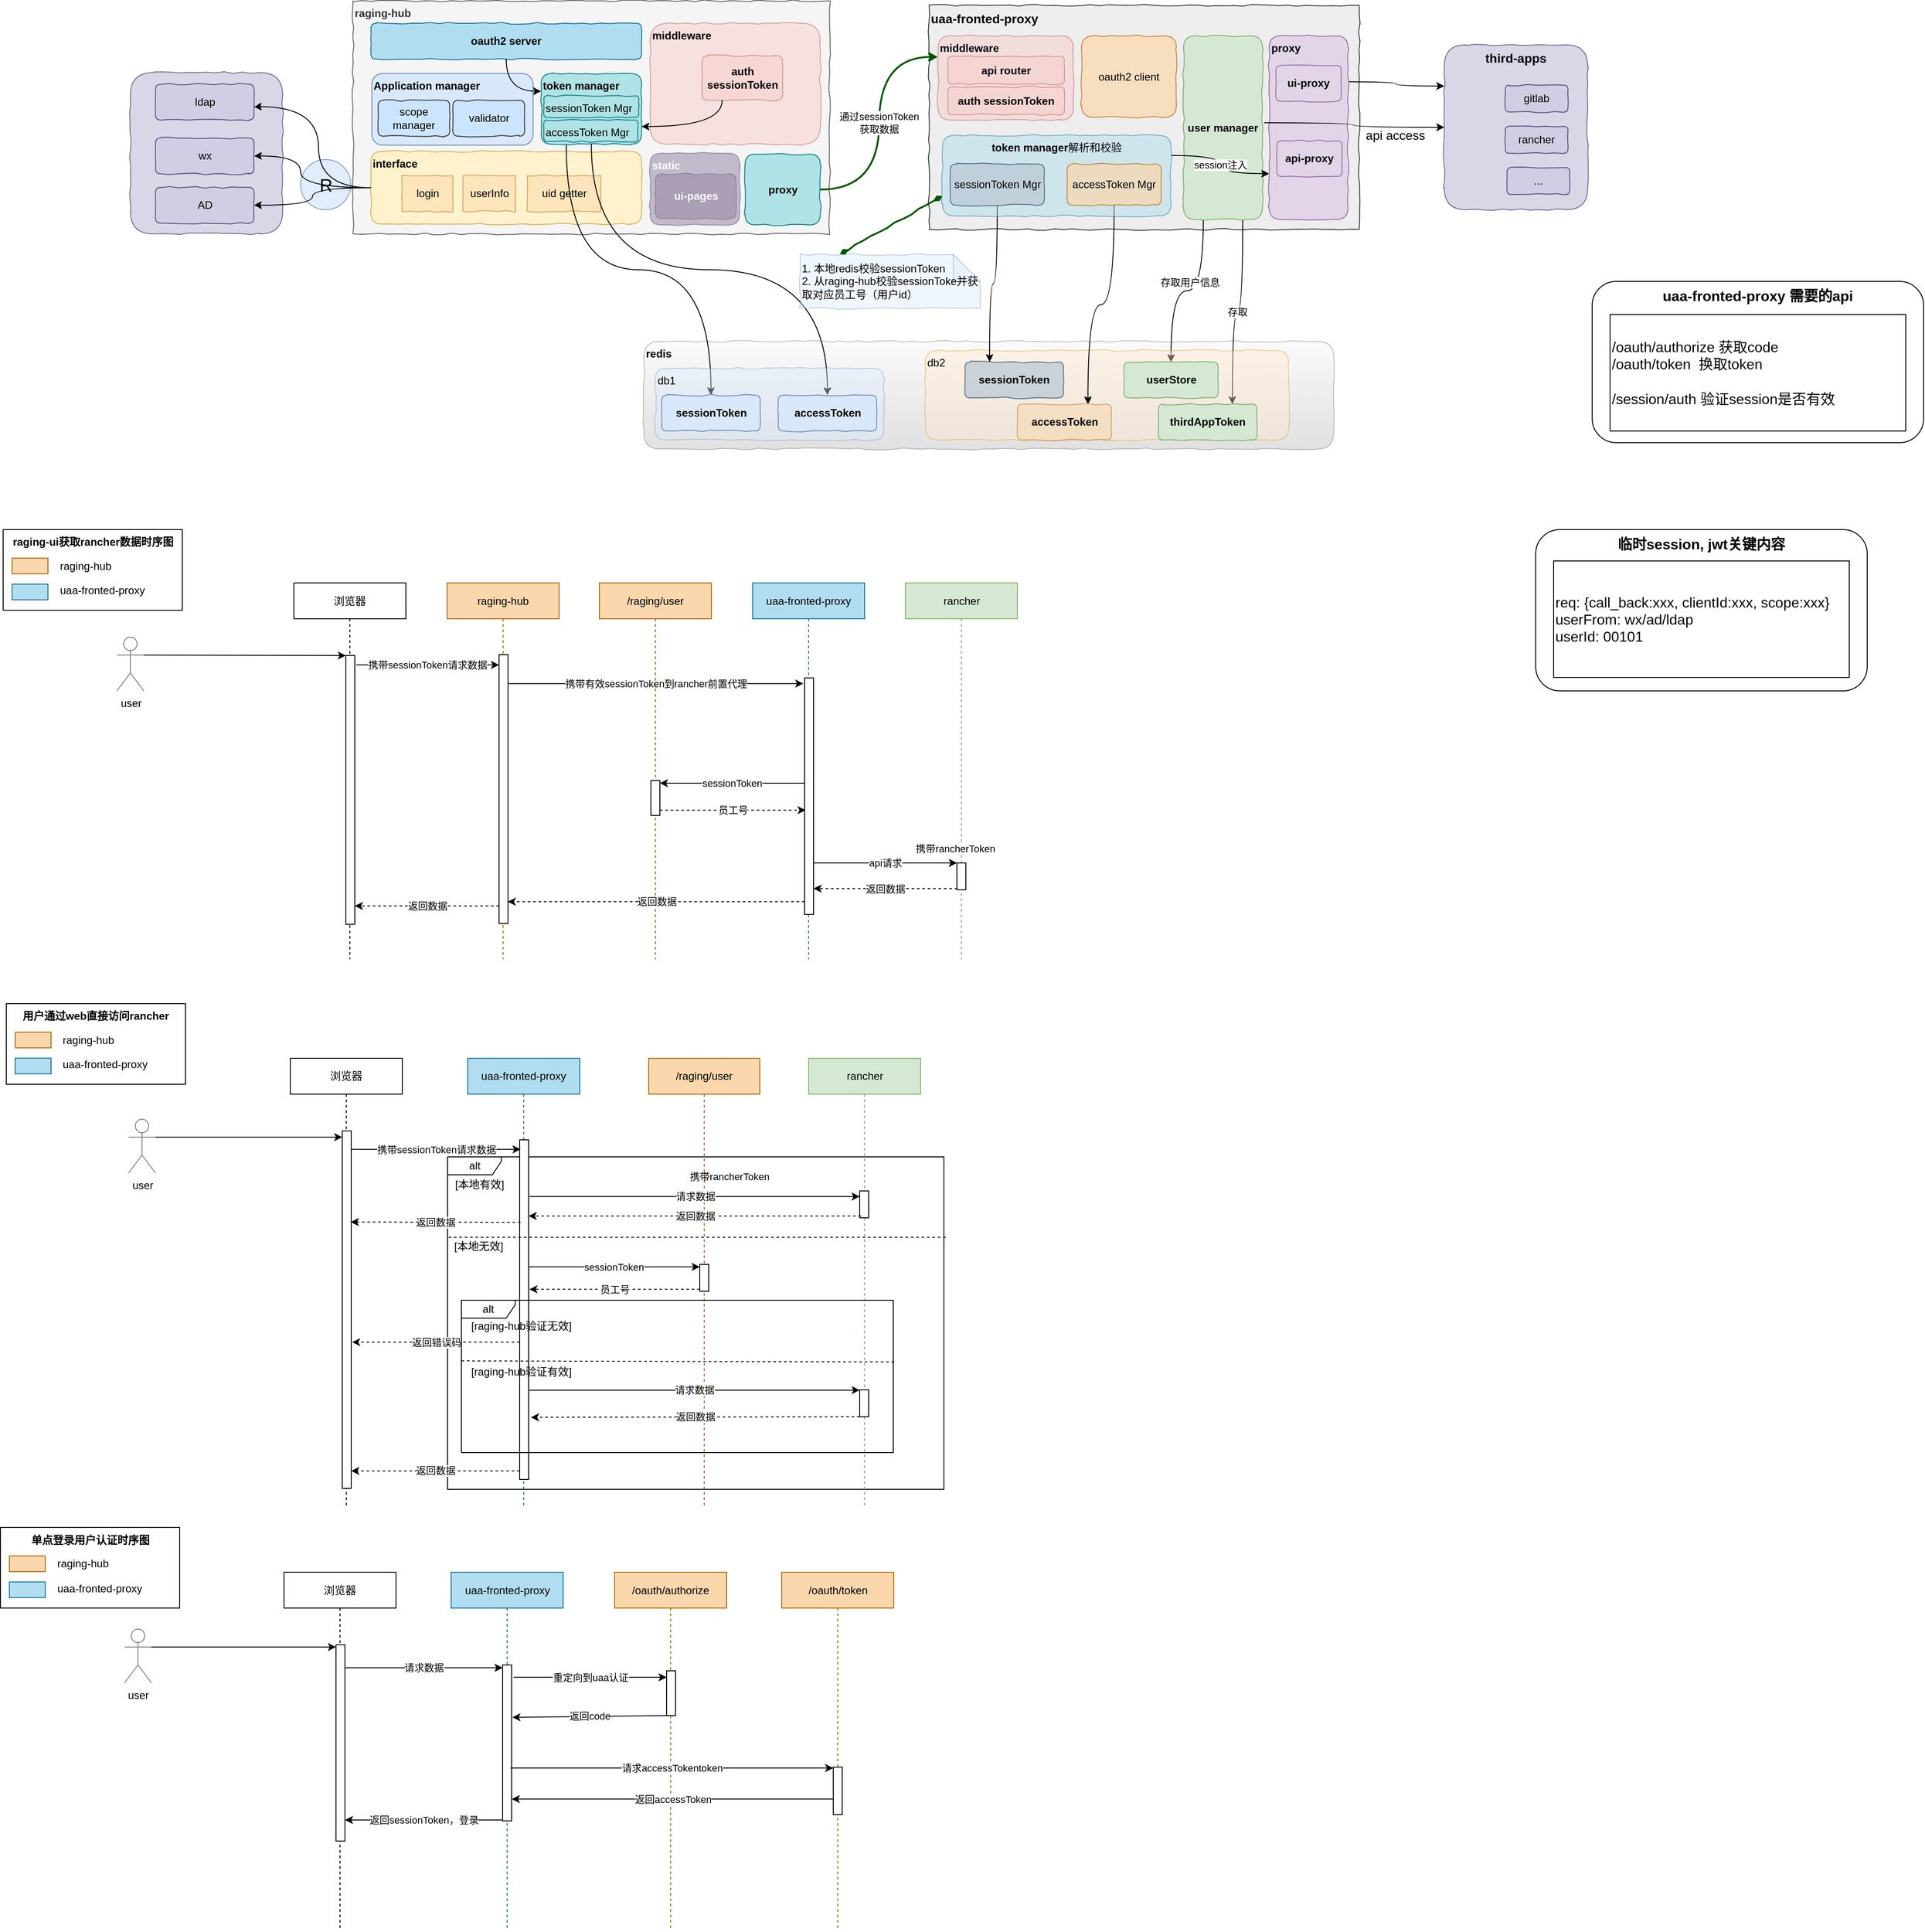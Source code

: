 <mxfile version="12.1.7" type="github" pages="1">
  <diagram id="JcPJvcP8vzCySAAviPYO" name="Page-1">
    <mxGraphModel dx="1408" dy="787" grid="1" gridSize="10" guides="1" tooltips="1" connect="1" arrows="1" fold="1" page="1" pageScale="1" pageWidth="827" pageHeight="1169" math="0" shadow="0">
      <root>
        <mxCell id="0"/>
        <mxCell id="1" parent="0"/>
        <mxCell id="JFqLKUiRbN9B1VJbT1PJ-12" value="alt" style="shape=umlFrame;whiteSpace=wrap;html=1;width=60;height=20;" vertex="1" parent="1">
          <mxGeometry x="522.5" y="1340" width="554" height="371" as="geometry"/>
        </mxCell>
        <mxCell id="76PlY3qgO6dOQQKfIqFN-36" value="" style="rounded=1;whiteSpace=wrap;html=1;opacity=80;align=left;fillColor=#d0cee2;strokeColor=#56517e;shadow=0;comic=1;" parent="1" vertex="1">
          <mxGeometry x="168.5" y="130" width="170" height="180" as="geometry"/>
        </mxCell>
        <mxCell id="76PlY3qgO6dOQQKfIqFN-37" value="ldap" style="rounded=1;whiteSpace=wrap;html=1;fillColor=#d0cee2;strokeColor=#56517e;shadow=0;comic=1;" parent="1" vertex="1">
          <mxGeometry x="196.5" y="143" width="110" height="40" as="geometry"/>
        </mxCell>
        <mxCell id="76PlY3qgO6dOQQKfIqFN-38" value="wx" style="rounded=1;whiteSpace=wrap;html=1;fillColor=#d0cee2;strokeColor=#56517e;shadow=0;comic=1;" parent="1" vertex="1">
          <mxGeometry x="196.5" y="203" width="110" height="40" as="geometry"/>
        </mxCell>
        <mxCell id="76PlY3qgO6dOQQKfIqFN-39" value="AD" style="rounded=1;whiteSpace=wrap;html=1;fillColor=#d0cee2;strokeColor=#56517e;shadow=0;comic=1;" parent="1" vertex="1">
          <mxGeometry x="196.5" y="258" width="110" height="40" as="geometry"/>
        </mxCell>
        <mxCell id="76PlY3qgO6dOQQKfIqFN-4" value="&lt;b&gt;raging-hub&lt;br&gt;&lt;/b&gt;" style="rounded=0;whiteSpace=wrap;html=1;comic=1;verticalAlign=top;align=left;fillColor=#f5f5f5;strokeColor=#666666;fontColor=#333333;" parent="1" vertex="1">
          <mxGeometry x="417" y="50" width="532" height="260" as="geometry"/>
        </mxCell>
        <mxCell id="76PlY3qgO6dOQQKfIqFN-3" value="&lt;b&gt;redis&lt;/b&gt;" style="rounded=1;whiteSpace=wrap;html=1;comic=1;verticalAlign=top;align=left;fillColor=#f5f5f5;strokeColor=#666666;gradientColor=#b3b3b3;opacity=40;" parent="1" vertex="1">
          <mxGeometry x="741.5" y="430" width="770" height="120" as="geometry"/>
        </mxCell>
        <mxCell id="76PlY3qgO6dOQQKfIqFN-5" value="&lt;b&gt;middleware&lt;/b&gt;" style="rounded=1;whiteSpace=wrap;html=1;comic=1;verticalAlign=top;align=left;fillColor=#f8cecc;strokeColor=#b85450;opacity=50;" parent="1" vertex="1">
          <mxGeometry x="748.5" y="75" width="190" height="135" as="geometry"/>
        </mxCell>
        <mxCell id="76PlY3qgO6dOQQKfIqFN-29" value="oauth2 server" style="rounded=1;whiteSpace=wrap;html=1;fillColor=#b1ddf0;strokeColor=#10739e;shadow=0;comic=1;fontStyle=1" parent="1" vertex="1">
          <mxGeometry x="437" y="75" width="302" height="40" as="geometry"/>
        </mxCell>
        <mxCell id="76PlY3qgO6dOQQKfIqFN-9" value="&lt;b&gt;auth&lt;br&gt;sessionToken&lt;/b&gt;" style="rounded=1;whiteSpace=wrap;html=1;comic=1;verticalAlign=middle;align=center;fillColor=#f8cecc;strokeColor=#b85450;opacity=50;" parent="1" vertex="1">
          <mxGeometry x="806.5" y="111" width="90" height="50" as="geometry"/>
        </mxCell>
        <mxCell id="76PlY3qgO6dOQQKfIqFN-32" value="interface" style="rounded=1;whiteSpace=wrap;html=1;verticalAlign=top;align=left;fillColor=#fff2cc;strokeColor=#d6b656;shadow=0;comic=1;fontStyle=1" parent="1" vertex="1">
          <mxGeometry x="437" y="218" width="302" height="81" as="geometry"/>
        </mxCell>
        <mxCell id="76PlY3qgO6dOQQKfIqFN-33" value="userInfo" style="rounded=0;whiteSpace=wrap;html=1;fillColor=#fad7ac;strokeColor=#b46504;shadow=0;comic=1;opacity=50;" parent="1" vertex="1">
          <mxGeometry x="539.5" y="245" width="59" height="40" as="geometry"/>
        </mxCell>
        <mxCell id="76PlY3qgO6dOQQKfIqFN-34" value="uid getter" style="rounded=0;whiteSpace=wrap;html=1;fillColor=#fad7ac;strokeColor=#b46504;shadow=0;comic=1;opacity=50;" parent="1" vertex="1">
          <mxGeometry x="611.5" y="245" width="82" height="40" as="geometry"/>
        </mxCell>
        <mxCell id="76PlY3qgO6dOQQKfIqFN-35" value="login" style="rounded=0;whiteSpace=wrap;html=1;fillColor=#fad7ac;strokeColor=#b46504;shadow=0;comic=1;opacity=50;" parent="1" vertex="1">
          <mxGeometry x="471.5" y="245" width="57" height="40" as="geometry"/>
        </mxCell>
        <mxCell id="76PlY3qgO6dOQQKfIqFN-40" value="&lt;span style=&quot;font-size: 20px&quot;&gt;R&lt;/span&gt;" style="ellipse;html=1;aspect=fixed;fillColor=#dae8fc;strokeColor=#6c8ebf;opacity=80;shadow=0;labelBorderColor=none;labelBackgroundColor=none;whiteSpace=wrap;" parent="1" vertex="1">
          <mxGeometry x="358.5" y="227" width="56" height="56" as="geometry"/>
        </mxCell>
        <mxCell id="76PlY3qgO6dOQQKfIqFN-41" style="edgeStyle=orthogonalEdgeStyle;curved=1;rounded=0;comic=1;orthogonalLoop=1;jettySize=auto;html=1;" parent="1" source="76PlY3qgO6dOQQKfIqFN-32" target="76PlY3qgO6dOQQKfIqFN-37" edge="1">
          <mxGeometry relative="1" as="geometry">
            <Array as="points">
              <mxPoint x="378.5" y="258"/>
              <mxPoint x="378.5" y="168"/>
            </Array>
          </mxGeometry>
        </mxCell>
        <mxCell id="76PlY3qgO6dOQQKfIqFN-42" style="edgeStyle=orthogonalEdgeStyle;curved=1;rounded=0;comic=1;orthogonalLoop=1;jettySize=auto;html=1;" parent="1" source="76PlY3qgO6dOQQKfIqFN-32" target="76PlY3qgO6dOQQKfIqFN-38" edge="1">
          <mxGeometry relative="1" as="geometry">
            <Array as="points">
              <mxPoint x="358.5" y="258"/>
              <mxPoint x="358.5" y="223"/>
            </Array>
          </mxGeometry>
        </mxCell>
        <mxCell id="76PlY3qgO6dOQQKfIqFN-43" style="edgeStyle=orthogonalEdgeStyle;curved=1;rounded=0;comic=1;orthogonalLoop=1;jettySize=auto;html=1;" parent="1" source="76PlY3qgO6dOQQKfIqFN-32" target="76PlY3qgO6dOQQKfIqFN-39" edge="1">
          <mxGeometry relative="1" as="geometry"/>
        </mxCell>
        <mxCell id="76PlY3qgO6dOQQKfIqFN-44" value="Application manager" style="rounded=1;whiteSpace=wrap;html=1;verticalAlign=top;align=left;fillColor=#dae8fc;strokeColor=#6c8ebf;shadow=0;fontStyle=1" parent="1" vertex="1">
          <mxGeometry x="438" y="131" width="180" height="80" as="geometry"/>
        </mxCell>
        <mxCell id="76PlY3qgO6dOQQKfIqFN-45" value="scope manager" style="rounded=1;whiteSpace=wrap;html=1;fillColor=#cce5ff;strokeColor=#36393d;shadow=0;comic=1;" parent="1" vertex="1">
          <mxGeometry x="445" y="161" width="80" height="40" as="geometry"/>
        </mxCell>
        <mxCell id="76PlY3qgO6dOQQKfIqFN-72" style="edgeStyle=orthogonalEdgeStyle;curved=1;rounded=0;comic=1;orthogonalLoop=1;jettySize=auto;html=1;exitX=1;exitY=0.75;exitDx=0;exitDy=0;entryX=0.25;entryY=1;entryDx=0;entryDy=0;startArrow=classic;startFill=1;endArrow=none;endFill=0;" parent="1" source="76PlY3qgO6dOQQKfIqFN-47" target="76PlY3qgO6dOQQKfIqFN-9" edge="1">
          <mxGeometry relative="1" as="geometry"/>
        </mxCell>
        <mxCell id="76PlY3qgO6dOQQKfIqFN-73" style="edgeStyle=orthogonalEdgeStyle;curved=1;rounded=0;comic=1;orthogonalLoop=1;jettySize=auto;html=1;exitX=0;exitY=0.25;exitDx=0;exitDy=0;entryX=0.5;entryY=1;entryDx=0;entryDy=0;startArrow=classic;startFill=1;endArrow=none;endFill=0;" parent="1" source="76PlY3qgO6dOQQKfIqFN-47" target="76PlY3qgO6dOQQKfIqFN-29" edge="1">
          <mxGeometry relative="1" as="geometry"/>
        </mxCell>
        <mxCell id="76PlY3qgO6dOQQKfIqFN-74" style="edgeStyle=orthogonalEdgeStyle;curved=1;rounded=0;comic=1;orthogonalLoop=1;jettySize=auto;html=1;exitX=0.25;exitY=1;exitDx=0;exitDy=0;entryX=0.5;entryY=0;entryDx=0;entryDy=0;startArrow=none;startFill=0;endArrow=classic;endFill=1;" parent="1" source="76PlY3qgO6dOQQKfIqFN-47" target="76PlY3qgO6dOQQKfIqFN-6" edge="1">
          <mxGeometry relative="1" as="geometry"/>
        </mxCell>
        <mxCell id="76PlY3qgO6dOQQKfIqFN-75" style="edgeStyle=orthogonalEdgeStyle;curved=1;rounded=0;comic=1;orthogonalLoop=1;jettySize=auto;html=1;exitX=0.5;exitY=1;exitDx=0;exitDy=0;startArrow=none;startFill=0;endArrow=classic;endFill=1;" parent="1" source="76PlY3qgO6dOQQKfIqFN-47" target="76PlY3qgO6dOQQKfIqFN-7" edge="1">
          <mxGeometry relative="1" as="geometry"/>
        </mxCell>
        <mxCell id="76PlY3qgO6dOQQKfIqFN-47" value="token manager" style="rounded=1;whiteSpace=wrap;html=1;fillColor=#b0e3e6;strokeColor=#0e8088;shadow=0;comic=1;align=left;verticalAlign=top;fontStyle=1" parent="1" vertex="1">
          <mxGeometry x="627" y="131" width="112" height="79" as="geometry"/>
        </mxCell>
        <mxCell id="76PlY3qgO6dOQQKfIqFN-49" value="&lt;b&gt;static&lt;/b&gt;" style="rounded=1;whiteSpace=wrap;html=1;comic=1;verticalAlign=top;align=left;fillColor=#76608a;strokeColor=#432D57;fontColor=#ffffff;opacity=40;" parent="1" vertex="1">
          <mxGeometry x="748.5" y="220" width="100" height="80" as="geometry"/>
        </mxCell>
        <mxCell id="76PlY3qgO6dOQQKfIqFN-54" value="&lt;b&gt;ui-pages&lt;/b&gt;" style="rounded=1;whiteSpace=wrap;html=1;comic=1;verticalAlign=middle;align=center;fillColor=#76608a;strokeColor=#432D57;fontColor=#ffffff;opacity=30;" parent="1" vertex="1">
          <mxGeometry x="754.5" y="243" width="90" height="50" as="geometry"/>
        </mxCell>
        <mxCell id="76PlY3qgO6dOQQKfIqFN-55" value="uaa-fronted-proxy" style="rounded=0;whiteSpace=wrap;html=1;verticalAlign=top;comic=1;fillColor=#eeeeee;strokeColor=#36393d;align=left;fontSize=14;fontStyle=1" parent="1" vertex="1">
          <mxGeometry x="1060" y="55" width="480" height="250" as="geometry"/>
        </mxCell>
        <mxCell id="76PlY3qgO6dOQQKfIqFN-56" value="oauth2 client" style="rounded=1;whiteSpace=wrap;html=1;comic=1;fillColor=#fad7ac;strokeColor=#b46504;opacity=70;" parent="1" vertex="1">
          <mxGeometry x="1230" y="89" width="106" height="91" as="geometry"/>
        </mxCell>
        <mxCell id="DjlRrPvjS2F6TvQDkWPC-1" style="edgeStyle=orthogonalEdgeStyle;rounded=0;orthogonalLoop=1;jettySize=auto;html=1;exitX=1;exitY=0.25;exitDx=0;exitDy=0;entryX=0;entryY=0.25;entryDx=0;entryDy=0;curved=1;" parent="1" source="76PlY3qgO6dOQQKfIqFN-58" target="76PlY3qgO6dOQQKfIqFN-61" edge="1">
          <mxGeometry relative="1" as="geometry"/>
        </mxCell>
        <mxCell id="76PlY3qgO6dOQQKfIqFN-58" value="proxy" style="rounded=1;whiteSpace=wrap;html=1;comic=1;fillColor=#e1d5e7;strokeColor=#9673a6;align=left;verticalAlign=top;fontStyle=1" parent="1" vertex="1">
          <mxGeometry x="1439.5" y="89" width="88" height="205" as="geometry"/>
        </mxCell>
        <mxCell id="76PlY3qgO6dOQQKfIqFN-102" value="存取用户信息" style="edgeStyle=orthogonalEdgeStyle;curved=1;rounded=0;comic=1;orthogonalLoop=1;jettySize=auto;html=1;exitX=0.25;exitY=1;exitDx=0;exitDy=0;startArrow=none;startFill=0;endArrow=classic;endFill=1;" parent="1" source="76PlY3qgO6dOQQKfIqFN-59" target="76PlY3qgO6dOQQKfIqFN-98" edge="1">
          <mxGeometry x="-0.286" y="-15" relative="1" as="geometry">
            <mxPoint as="offset"/>
          </mxGeometry>
        </mxCell>
        <mxCell id="76PlY3qgO6dOQQKfIqFN-103" value="存取" style="edgeStyle=orthogonalEdgeStyle;curved=1;rounded=0;comic=1;orthogonalLoop=1;jettySize=auto;html=1;exitX=0.75;exitY=1;exitDx=0;exitDy=0;entryX=0.75;entryY=0;entryDx=0;entryDy=0;startArrow=none;startFill=0;endArrow=classic;endFill=1;" parent="1" source="76PlY3qgO6dOQQKfIqFN-59" target="76PlY3qgO6dOQQKfIqFN-97" edge="1">
          <mxGeometry relative="1" as="geometry"/>
        </mxCell>
        <mxCell id="76PlY3qgO6dOQQKfIqFN-59" value="user manager" style="rounded=1;whiteSpace=wrap;html=1;comic=1;fillColor=#d5e8d4;strokeColor=#82b366;align=center;verticalAlign=middle;fontStyle=1" parent="1" vertex="1">
          <mxGeometry x="1344" y="89" width="88" height="205" as="geometry"/>
        </mxCell>
        <mxCell id="76PlY3qgO6dOQQKfIqFN-61" value="third-apps" style="rounded=1;whiteSpace=wrap;html=1;opacity=80;align=center;fillColor=#d0cee2;strokeColor=#56517e;shadow=0;comic=1;fontColor=#000000;verticalAlign=top;fontSize=14;fontStyle=1" parent="1" vertex="1">
          <mxGeometry x="1635" y="99" width="160" height="184" as="geometry"/>
        </mxCell>
        <mxCell id="76PlY3qgO6dOQQKfIqFN-62" value="gitlab" style="rounded=1;whiteSpace=wrap;html=1;fillColor=#d0cee2;strokeColor=#56517e;shadow=0;comic=1;fontStyle=0" parent="1" vertex="1">
          <mxGeometry x="1703" y="144" width="70" height="30" as="geometry"/>
        </mxCell>
        <mxCell id="76PlY3qgO6dOQQKfIqFN-63" value="rancher" style="rounded=1;whiteSpace=wrap;html=1;fillColor=#d0cee2;strokeColor=#56517e;shadow=0;comic=1;fontStyle=0" parent="1" vertex="1">
          <mxGeometry x="1703" y="190" width="70" height="30" as="geometry"/>
        </mxCell>
        <mxCell id="76PlY3qgO6dOQQKfIqFN-64" value="..." style="rounded=1;whiteSpace=wrap;html=1;fillColor=#d0cee2;strokeColor=#56517e;shadow=0;comic=1;fontStyle=0" parent="1" vertex="1">
          <mxGeometry x="1705" y="236" width="70" height="30" as="geometry"/>
        </mxCell>
        <mxCell id="76PlY3qgO6dOQQKfIqFN-78" value="db1" style="rounded=1;whiteSpace=wrap;html=1;comic=1;verticalAlign=top;align=left;fillColor=#dae8fc;strokeColor=#6c8ebf;opacity=40;" parent="1" vertex="1">
          <mxGeometry x="754.5" y="460" width="255" height="80" as="geometry"/>
        </mxCell>
        <mxCell id="76PlY3qgO6dOQQKfIqFN-79" value="db2" style="rounded=1;whiteSpace=wrap;html=1;comic=1;verticalAlign=top;align=left;fillColor=#ffe6cc;strokeColor=#d79b00;opacity=40;" parent="1" vertex="1">
          <mxGeometry x="1055.5" y="440" width="406" height="100" as="geometry"/>
        </mxCell>
        <mxCell id="76PlY3qgO6dOQQKfIqFN-77" value="&lt;b&gt;accessToken&lt;/b&gt;" style="rounded=1;whiteSpace=wrap;html=1;comic=1;verticalAlign=middle;align=center;fillColor=#fad7ac;strokeColor=#b46504;opacity=50;" parent="1" vertex="1">
          <mxGeometry x="1158.5" y="500" width="105" height="40" as="geometry"/>
        </mxCell>
        <mxCell id="76PlY3qgO6dOQQKfIqFN-6" value="&lt;b&gt;sessionToken&lt;/b&gt;" style="rounded=1;whiteSpace=wrap;html=1;comic=1;verticalAlign=middle;align=center;fillColor=#dae8fc;strokeColor=#6c8ebf;" parent="1" vertex="1">
          <mxGeometry x="761.5" y="490" width="110" height="40" as="geometry"/>
        </mxCell>
        <mxCell id="76PlY3qgO6dOQQKfIqFN-7" value="&lt;b&gt;accessToken&lt;/b&gt;" style="rounded=1;whiteSpace=wrap;html=1;comic=1;verticalAlign=middle;align=center;fillColor=#dae8fc;strokeColor=#6c8ebf;" parent="1" vertex="1">
          <mxGeometry x="891.5" y="490" width="110" height="40" as="geometry"/>
        </mxCell>
        <mxCell id="76PlY3qgO6dOQQKfIqFN-80" value="&lt;b&gt;sessionToken&lt;/b&gt;" style="rounded=1;whiteSpace=wrap;html=1;comic=1;verticalAlign=middle;align=center;fillColor=#bac8d3;strokeColor=#23445d;opacity=70;" parent="1" vertex="1">
          <mxGeometry x="1100" y="453" width="110" height="40" as="geometry"/>
        </mxCell>
        <mxCell id="76PlY3qgO6dOQQKfIqFN-84" value="ui-proxy" style="rounded=1;whiteSpace=wrap;html=1;comic=1;fillColor=#e1d5e7;strokeColor=#9673a6;align=center;verticalAlign=middle;fontStyle=1" parent="1" vertex="1">
          <mxGeometry x="1447" y="122" width="73" height="40" as="geometry"/>
        </mxCell>
        <mxCell id="76PlY3qgO6dOQQKfIqFN-85" value="api-proxy" style="rounded=1;whiteSpace=wrap;html=1;comic=1;fillColor=#e1d5e7;strokeColor=#9673a6;align=center;verticalAlign=middle;fontStyle=1" parent="1" vertex="1">
          <mxGeometry x="1448" y="206" width="73" height="40" as="geometry"/>
        </mxCell>
        <mxCell id="76PlY3qgO6dOQQKfIqFN-60" value="api access" style="edgeStyle=orthogonalEdgeStyle;curved=1;rounded=0;orthogonalLoop=1;jettySize=auto;html=1;entryX=1.023;entryY=0.473;entryDx=0;entryDy=0;shadow=0;startArrow=classic;startFill=1;endArrow=none;endFill=0;fontSize=14;fontColor=#000000;entryPerimeter=0;" parent="1" source="76PlY3qgO6dOQQKfIqFN-61" target="76PlY3qgO6dOQQKfIqFN-59" edge="1">
          <mxGeometry x="-0.466" y="9" relative="1" as="geometry">
            <mxPoint as="offset"/>
          </mxGeometry>
        </mxCell>
        <mxCell id="76PlY3qgO6dOQQKfIqFN-91" style="edgeStyle=orthogonalEdgeStyle;curved=1;rounded=0;comic=1;orthogonalLoop=1;jettySize=auto;html=1;startArrow=none;startFill=0;endArrow=classic;endFill=1;entryX=0.75;entryY=0;entryDx=0;entryDy=0;" parent="1" source="3qQfNFwAXlZ41oWte92f-111" target="76PlY3qgO6dOQQKfIqFN-77" edge="1">
          <mxGeometry relative="1" as="geometry"/>
        </mxCell>
        <mxCell id="76PlY3qgO6dOQQKfIqFN-92" style="edgeStyle=orthogonalEdgeStyle;curved=1;rounded=0;comic=1;orthogonalLoop=1;jettySize=auto;html=1;startArrow=none;startFill=0;endArrow=classic;endFill=1;entryX=0.25;entryY=0;entryDx=0;entryDy=0;" parent="1" source="3qQfNFwAXlZ41oWte92f-110" target="76PlY3qgO6dOQQKfIqFN-80" edge="1">
          <mxGeometry relative="1" as="geometry"/>
        </mxCell>
        <mxCell id="76PlY3qgO6dOQQKfIqFN-93" value="session注入" style="edgeStyle=orthogonalEdgeStyle;curved=1;rounded=0;comic=1;orthogonalLoop=1;jettySize=auto;html=1;exitX=1;exitY=0.25;exitDx=0;exitDy=0;entryX=0;entryY=0.75;entryDx=0;entryDy=0;startArrow=none;startFill=0;endArrow=classic;endFill=1;" parent="1" source="76PlY3qgO6dOQQKfIqFN-86" target="76PlY3qgO6dOQQKfIqFN-58" edge="1">
          <mxGeometry relative="1" as="geometry"/>
        </mxCell>
        <mxCell id="76PlY3qgO6dOQQKfIqFN-86" value="token manager&lt;span style=&quot;font-weight: normal&quot;&gt;解析和校验&lt;/span&gt;" style="rounded=1;whiteSpace=wrap;html=1;comic=1;fillColor=#b1ddf0;align=center;verticalAlign=top;fontStyle=1;strokeColor=#10739e;opacity=50;" parent="1" vertex="1">
          <mxGeometry x="1075" y="200" width="255" height="90" as="geometry"/>
        </mxCell>
        <mxCell id="76PlY3qgO6dOQQKfIqFN-89" value="&lt;b&gt;middleware&lt;/b&gt;" style="rounded=1;whiteSpace=wrap;html=1;comic=1;verticalAlign=top;align=left;fillColor=#f8cecc;strokeColor=#b85450;opacity=50;" parent="1" vertex="1">
          <mxGeometry x="1070" y="89" width="151" height="94" as="geometry"/>
        </mxCell>
        <mxCell id="76PlY3qgO6dOQQKfIqFN-90" value="&lt;b&gt;auth sessionToken&lt;/b&gt;" style="rounded=1;whiteSpace=wrap;html=1;comic=1;verticalAlign=middle;align=center;fillColor=#f8cecc;strokeColor=#b85450;opacity=50;" parent="1" vertex="1">
          <mxGeometry x="1081" y="146" width="130" height="31" as="geometry"/>
        </mxCell>
        <mxCell id="76PlY3qgO6dOQQKfIqFN-104" value="通过sessionToken&lt;br&gt;获取数据" style="edgeStyle=orthogonalEdgeStyle;curved=1;rounded=0;comic=1;orthogonalLoop=1;jettySize=auto;html=1;exitX=1;exitY=0.5;exitDx=0;exitDy=0;entryX=0;entryY=0.25;entryDx=0;entryDy=0;startArrow=none;startFill=0;endArrow=classic;endFill=1;strokeWidth=2;fillColor=#008a00;strokeColor=#005700;" parent="1" source="76PlY3qgO6dOQQKfIqFN-96" target="76PlY3qgO6dOQQKfIqFN-89" edge="1">
          <mxGeometry relative="1" as="geometry"/>
        </mxCell>
        <mxCell id="76PlY3qgO6dOQQKfIqFN-96" value="proxy" style="rounded=1;whiteSpace=wrap;html=1;comic=1;fillColor=#b0e3e6;strokeColor=#0e8088;align=center;verticalAlign=middle;fontStyle=1;" parent="1" vertex="1">
          <mxGeometry x="854.5" y="221" width="84" height="79" as="geometry"/>
        </mxCell>
        <mxCell id="76PlY3qgO6dOQQKfIqFN-97" value="&lt;b&gt;thirdAppToken&lt;/b&gt;" style="rounded=1;whiteSpace=wrap;html=1;comic=1;verticalAlign=middle;align=center;fillColor=#d5e8d4;strokeColor=#82b366;" parent="1" vertex="1">
          <mxGeometry x="1316" y="500" width="110" height="40" as="geometry"/>
        </mxCell>
        <mxCell id="76PlY3qgO6dOQQKfIqFN-98" value="&lt;b&gt;userStore&lt;/b&gt;" style="rounded=1;whiteSpace=wrap;html=1;comic=1;verticalAlign=middle;align=center;fillColor=#d5e8d4;strokeColor=#82b366;" parent="1" vertex="1">
          <mxGeometry x="1277.5" y="453" width="105" height="40" as="geometry"/>
        </mxCell>
        <mxCell id="76PlY3qgO6dOQQKfIqFN-106" style="rounded=0;comic=1;orthogonalLoop=1;jettySize=auto;html=1;exitX=0;exitY=0;exitDx=44;exitDy=0;exitPerimeter=0;startArrow=diamondThin;startFill=1;endArrow=diamondThin;endFill=1;entryX=0;entryY=0.75;entryDx=0;entryDy=0;fillColor=#008a00;strokeColor=#005700;strokeWidth=2;" parent="1" source="76PlY3qgO6dOQQKfIqFN-105" target="76PlY3qgO6dOQQKfIqFN-86" edge="1">
          <mxGeometry relative="1" as="geometry">
            <mxPoint x="1011.5" y="290" as="targetPoint"/>
          </mxGeometry>
        </mxCell>
        <mxCell id="76PlY3qgO6dOQQKfIqFN-105" value="1. 本地redis校验sessionToken&lt;br&gt;2. 从raging-hub校验sessionToke并获取对应员工号（用户id）" style="shape=note;whiteSpace=wrap;html=1;backgroundOutline=1;darkOpacity=0.05;rounded=0;comic=1;fillColor=#dae8fc;opacity=40;align=left;strokeColor=#6c8ebf;" parent="1" vertex="1">
          <mxGeometry x="916" y="333" width="201" height="60" as="geometry"/>
        </mxCell>
        <mxCell id="3qQfNFwAXlZ41oWte92f-98" value="sessionToken Mgr" style="rounded=1;whiteSpace=wrap;html=1;fillColor=#b0e3e6;strokeColor=#0e8088;shadow=0;comic=1;align=left;verticalAlign=top;fontStyle=0" parent="1" vertex="1">
          <mxGeometry x="630" y="156" width="106" height="24" as="geometry"/>
        </mxCell>
        <mxCell id="3qQfNFwAXlZ41oWte92f-100" value="validator" style="rounded=1;whiteSpace=wrap;html=1;fillColor=#cce5ff;strokeColor=#36393d;shadow=0;comic=1;" parent="1" vertex="1">
          <mxGeometry x="528.5" y="161" width="80" height="40" as="geometry"/>
        </mxCell>
        <mxCell id="3qQfNFwAXlZ41oWte92f-101" value="accessToken Mgr" style="rounded=1;whiteSpace=wrap;html=1;fillColor=#b0e3e6;strokeColor=#0e8088;shadow=0;comic=1;align=left;verticalAlign=top;fontStyle=0" parent="1" vertex="1">
          <mxGeometry x="630" y="183" width="105" height="24" as="geometry"/>
        </mxCell>
        <mxCell id="3qQfNFwAXlZ41oWte92f-110" value="sessionToken Mgr" style="rounded=1;whiteSpace=wrap;html=1;fillColor=#bac8d3;strokeColor=#23445d;shadow=0;comic=1;align=center;verticalAlign=middle;fontStyle=0;opacity=70;" parent="1" vertex="1">
          <mxGeometry x="1083.5" y="232" width="105" height="46" as="geometry"/>
        </mxCell>
        <mxCell id="3qQfNFwAXlZ41oWte92f-111" value="accessToken Mgr" style="rounded=1;whiteSpace=wrap;html=1;fillColor=#fad7ac;strokeColor=#b46504;shadow=0;comic=1;align=center;verticalAlign=middle;fontStyle=0;opacity=70;" parent="1" vertex="1">
          <mxGeometry x="1214" y="232" width="105" height="46" as="geometry"/>
        </mxCell>
        <mxCell id="DDRdRkafaV5jgmy42ejv-1" value="&lt;b&gt;api router&lt;/b&gt;" style="rounded=1;whiteSpace=wrap;html=1;comic=1;verticalAlign=middle;align=center;fillColor=#f8cecc;strokeColor=#b85450;opacity=50;" parent="1" vertex="1">
          <mxGeometry x="1081" y="112" width="130" height="31" as="geometry"/>
        </mxCell>
        <mxCell id="DDRdRkafaV5jgmy42ejv-20" value="临时session, jwt关键内容" style="rounded=1;whiteSpace=wrap;html=1;align=center;verticalAlign=top;fontSize=16;fontStyle=1" parent="1" vertex="1">
          <mxGeometry x="1737" y="640" width="370" height="180" as="geometry"/>
        </mxCell>
        <mxCell id="DDRdRkafaV5jgmy42ejv-21" value="req: {call_back:xxx, clientId:xxx, scope:xxx}&lt;br&gt;userFrom: wx/ad/ldap&lt;br&gt;userId: 00101" style="rounded=0;whiteSpace=wrap;html=1;fontSize=16;align=left;" parent="1" vertex="1">
          <mxGeometry x="1757" y="675" width="330" height="130" as="geometry"/>
        </mxCell>
        <mxCell id="DDRdRkafaV5jgmy42ejv-22" value="uaa-fronted-proxy 需要的api" style="rounded=1;whiteSpace=wrap;html=1;align=center;verticalAlign=top;fontSize=16;fontStyle=1" parent="1" vertex="1">
          <mxGeometry x="1800" y="363" width="370" height="180" as="geometry"/>
        </mxCell>
        <mxCell id="DDRdRkafaV5jgmy42ejv-23" value="/oauth/authorize 获取code&lt;br&gt;/oauth/token&amp;nbsp; 换取token&lt;br&gt;&lt;br&gt;/session/auth 验证session是否有效" style="rounded=0;whiteSpace=wrap;html=1;fontSize=16;align=left;" parent="1" vertex="1">
          <mxGeometry x="1820" y="400" width="330" height="130" as="geometry"/>
        </mxCell>
        <mxCell id="DjlRrPvjS2F6TvQDkWPC-11" value="uaa-fronted-proxy" style="shape=umlLifeline;perimeter=lifelinePerimeter;whiteSpace=wrap;html=1;container=1;collapsible=0;recursiveResize=0;outlineConnect=0;rounded=0;comic=0;align=center;strokeWidth=1;flipH=1;flipV=0;strokeColor=#10739e;labelBorderColor=none;labelBackgroundColor=none;fillColor=#b1ddf0;" parent="1" vertex="1">
          <mxGeometry x="863" y="699.5" width="125" height="420" as="geometry"/>
        </mxCell>
        <mxCell id="DjlRrPvjS2F6TvQDkWPC-29" value="" style="html=1;points=[];perimeter=orthogonalPerimeter;rounded=0;comic=0;strokeWidth=1;align=center;strokeColor=#000000;labelBorderColor=none;labelBackgroundColor=none;" parent="DjlRrPvjS2F6TvQDkWPC-11" vertex="1">
          <mxGeometry x="58" y="106" width="10" height="264" as="geometry"/>
        </mxCell>
        <mxCell id="DjlRrPvjS2F6TvQDkWPC-14" value="rancher" style="shape=umlLifeline;perimeter=lifelinePerimeter;whiteSpace=wrap;html=1;container=1;collapsible=0;recursiveResize=0;outlineConnect=0;rounded=0;comic=0;align=center;strokeWidth=1;flipH=1;flipV=0;strokeColor=#82b366;labelBorderColor=none;labelBackgroundColor=none;fillColor=#d5e8d4;" parent="1" vertex="1">
          <mxGeometry x="1033.5" y="699.5" width="125" height="420" as="geometry"/>
        </mxCell>
        <mxCell id="DjlRrPvjS2F6TvQDkWPC-39" value="" style="html=1;points=[];perimeter=orthogonalPerimeter;rounded=0;comic=0;strokeWidth=1;align=center;strokeColor=#000000;labelBorderColor=none;labelBackgroundColor=none;" parent="DjlRrPvjS2F6TvQDkWPC-14" vertex="1">
          <mxGeometry x="57.5" y="312.5" width="10" height="30" as="geometry"/>
        </mxCell>
        <mxCell id="DjlRrPvjS2F6TvQDkWPC-24" value="raging-hub" style="shape=umlLifeline;perimeter=lifelinePerimeter;whiteSpace=wrap;html=1;container=1;collapsible=0;recursiveResize=0;outlineConnect=0;rounded=0;comic=0;align=center;strokeWidth=1;flipH=1;flipV=0;strokeColor=#b46504;labelBorderColor=none;labelBackgroundColor=none;fillColor=#fad7ac;" parent="1" vertex="1">
          <mxGeometry x="522" y="699.5" width="125" height="420" as="geometry"/>
        </mxCell>
        <mxCell id="DjlRrPvjS2F6TvQDkWPC-26" value="" style="html=1;points=[];perimeter=orthogonalPerimeter;rounded=0;comic=0;strokeWidth=1;align=center;strokeColor=#000000;labelBorderColor=none;labelBackgroundColor=none;" parent="DjlRrPvjS2F6TvQDkWPC-24" vertex="1">
          <mxGeometry x="58" y="80" width="10" height="300" as="geometry"/>
        </mxCell>
        <mxCell id="DjlRrPvjS2F6TvQDkWPC-27" value="携带sessionToken请求数据" style="rounded=0;orthogonalLoop=1;jettySize=auto;html=1;exitX=1.172;exitY=0.035;exitDx=0;exitDy=0;exitPerimeter=0;" parent="1" source="DjlRrPvjS2F6TvQDkWPC-72" target="DjlRrPvjS2F6TvQDkWPC-26" edge="1">
          <mxGeometry relative="1" as="geometry"/>
        </mxCell>
        <mxCell id="DjlRrPvjS2F6TvQDkWPC-25" value="user" style="shape=umlActor;verticalLabelPosition=bottom;labelBackgroundColor=#ffffff;verticalAlign=top;html=1;outlineConnect=0;opacity=50;align=center;" parent="1" vertex="1">
          <mxGeometry x="153.5" y="760" width="30" height="60" as="geometry"/>
        </mxCell>
        <mxCell id="DjlRrPvjS2F6TvQDkWPC-28" value="携带有效sessionToken到rancher前置代理" style="rounded=0;orthogonalLoop=1;jettySize=auto;html=1;entryX=-0.143;entryY=0.024;entryDx=0;entryDy=0;entryPerimeter=0;" parent="1" source="DjlRrPvjS2F6TvQDkWPC-26" target="DjlRrPvjS2F6TvQDkWPC-29" edge="1">
          <mxGeometry relative="1" as="geometry">
            <mxPoint x="586" y="805" as="sourcePoint"/>
            <mxPoint x="827" y="805" as="targetPoint"/>
          </mxGeometry>
        </mxCell>
        <mxCell id="DjlRrPvjS2F6TvQDkWPC-31" value="sessionToken" style="rounded=0;orthogonalLoop=1;jettySize=auto;html=1;exitX=0.04;exitY=0.445;exitDx=0;exitDy=0;exitPerimeter=0;" parent="1" source="DjlRrPvjS2F6TvQDkWPC-29" target="JFqLKUiRbN9B1VJbT1PJ-3" edge="1">
          <mxGeometry relative="1" as="geometry">
            <mxPoint x="601.5" y="929.8" as="sourcePoint"/>
            <mxPoint x="820" y="890" as="targetPoint"/>
          </mxGeometry>
        </mxCell>
        <mxCell id="DjlRrPvjS2F6TvQDkWPC-32" value="员工号" style="rounded=0;orthogonalLoop=1;jettySize=auto;html=1;entryX=0.12;entryY=0.559;entryDx=0;entryDy=0;entryPerimeter=0;dashed=1;" parent="1" source="JFqLKUiRbN9B1VJbT1PJ-3" target="DjlRrPvjS2F6TvQDkWPC-29" edge="1">
          <mxGeometry relative="1" as="geometry">
            <mxPoint x="681.5" y="989.8" as="sourcePoint"/>
            <mxPoint x="920" y="960" as="targetPoint"/>
          </mxGeometry>
        </mxCell>
        <mxCell id="DjlRrPvjS2F6TvQDkWPC-40" value="携带rancherToken" style="rounded=0;orthogonalLoop=1;jettySize=auto;html=1;exitX=0.967;exitY=0.504;exitDx=0;exitDy=0;exitPerimeter=0;" parent="1" target="DjlRrPvjS2F6TvQDkWPC-36" edge="1">
          <mxGeometry relative="1" as="geometry">
            <mxPoint x="1088.67" y="1000.66" as="sourcePoint"/>
            <mxPoint x="1088.5" y="992.11" as="targetPoint"/>
          </mxGeometry>
        </mxCell>
        <mxCell id="DjlRrPvjS2F6TvQDkWPC-41" value="api请求" style="rounded=0;orthogonalLoop=1;jettySize=auto;html=1;" parent="1" source="DjlRrPvjS2F6TvQDkWPC-29" target="DjlRrPvjS2F6TvQDkWPC-39" edge="1">
          <mxGeometry relative="1" as="geometry">
            <mxPoint x="1258.2" y="1015.78" as="sourcePoint"/>
            <mxPoint x="1257.5" y="1007.88" as="targetPoint"/>
          </mxGeometry>
        </mxCell>
        <mxCell id="DjlRrPvjS2F6TvQDkWPC-42" value="返回数据" style="rounded=0;orthogonalLoop=1;jettySize=auto;html=1;exitX=0.04;exitY=0.953;exitDx=0;exitDy=0;exitPerimeter=0;dashed=1;" parent="1" source="DjlRrPvjS2F6TvQDkWPC-39" target="DjlRrPvjS2F6TvQDkWPC-29" edge="1">
          <mxGeometry relative="1" as="geometry">
            <mxPoint x="1350" y="1040" as="sourcePoint"/>
            <mxPoint x="1257.5" y="1040.59" as="targetPoint"/>
          </mxGeometry>
        </mxCell>
        <mxCell id="DjlRrPvjS2F6TvQDkWPC-46" value="" style="group" parent="1" vertex="1" connectable="0">
          <mxGeometry x="26.5" y="640" width="200" height="90" as="geometry"/>
        </mxCell>
        <mxCell id="DjlRrPvjS2F6TvQDkWPC-3" value="raging-ui获取rancher数据时序图" style="rounded=0;whiteSpace=wrap;html=1;verticalAlign=top;fontStyle=1" parent="DjlRrPvjS2F6TvQDkWPC-46" vertex="1">
          <mxGeometry width="200" height="90" as="geometry"/>
        </mxCell>
        <mxCell id="DjlRrPvjS2F6TvQDkWPC-4" value="" style="rounded=0;whiteSpace=wrap;html=1;fillColor=#fad7ac;strokeColor=#b46504;" parent="DjlRrPvjS2F6TvQDkWPC-46" vertex="1">
          <mxGeometry x="10" y="31.833" width="40" height="17.5" as="geometry"/>
        </mxCell>
        <mxCell id="DjlRrPvjS2F6TvQDkWPC-5" value="" style="rounded=0;whiteSpace=wrap;html=1;fillColor=#b1ddf0;strokeColor=#10739e;" parent="DjlRrPvjS2F6TvQDkWPC-46" vertex="1">
          <mxGeometry x="10" y="60.833" width="40" height="17.5" as="geometry"/>
        </mxCell>
        <mxCell id="DjlRrPvjS2F6TvQDkWPC-6" value="uaa-fronted-proxy" style="text;html=1;resizable=0;points=[];autosize=1;align=left;verticalAlign=top;spacingTop=-4;" parent="DjlRrPvjS2F6TvQDkWPC-46" vertex="1">
          <mxGeometry x="61" y="58.167" width="110" height="20" as="geometry"/>
        </mxCell>
        <mxCell id="DjlRrPvjS2F6TvQDkWPC-7" value="raging-hub" style="text;html=1;resizable=0;points=[];autosize=1;align=left;verticalAlign=top;spacingTop=-4;" parent="DjlRrPvjS2F6TvQDkWPC-46" vertex="1">
          <mxGeometry x="61" y="30.667" width="70" height="20" as="geometry"/>
        </mxCell>
        <mxCell id="DjlRrPvjS2F6TvQDkWPC-48" value="" style="group" parent="1" vertex="1" connectable="0">
          <mxGeometry x="30" y="1169" width="200" height="90" as="geometry"/>
        </mxCell>
        <mxCell id="DjlRrPvjS2F6TvQDkWPC-49" value="用户通过web直接访问rancher" style="rounded=0;whiteSpace=wrap;html=1;verticalAlign=top;fontStyle=1" parent="DjlRrPvjS2F6TvQDkWPC-48" vertex="1">
          <mxGeometry width="200" height="90" as="geometry"/>
        </mxCell>
        <mxCell id="DjlRrPvjS2F6TvQDkWPC-50" value="" style="rounded=0;whiteSpace=wrap;html=1;fillColor=#fad7ac;strokeColor=#b46504;" parent="DjlRrPvjS2F6TvQDkWPC-48" vertex="1">
          <mxGeometry x="10" y="31.833" width="40" height="17.5" as="geometry"/>
        </mxCell>
        <mxCell id="DjlRrPvjS2F6TvQDkWPC-51" value="" style="rounded=0;whiteSpace=wrap;html=1;fillColor=#b1ddf0;strokeColor=#10739e;" parent="DjlRrPvjS2F6TvQDkWPC-48" vertex="1">
          <mxGeometry x="10" y="60.833" width="40" height="17.5" as="geometry"/>
        </mxCell>
        <mxCell id="DjlRrPvjS2F6TvQDkWPC-52" value="uaa-fronted-proxy" style="text;html=1;resizable=0;points=[];autosize=1;align=left;verticalAlign=top;spacingTop=-4;" parent="DjlRrPvjS2F6TvQDkWPC-48" vertex="1">
          <mxGeometry x="61" y="58.167" width="110" height="20" as="geometry"/>
        </mxCell>
        <mxCell id="DjlRrPvjS2F6TvQDkWPC-53" value="raging-hub" style="text;html=1;resizable=0;points=[];autosize=1;align=left;verticalAlign=top;spacingTop=-4;" parent="DjlRrPvjS2F6TvQDkWPC-48" vertex="1">
          <mxGeometry x="61" y="30.667" width="70" height="20" as="geometry"/>
        </mxCell>
        <mxCell id="DjlRrPvjS2F6TvQDkWPC-58" value="uaa-fronted-proxy" style="shape=umlLifeline;perimeter=lifelinePerimeter;whiteSpace=wrap;html=1;container=1;collapsible=0;recursiveResize=0;outlineConnect=0;rounded=0;comic=0;align=center;strokeWidth=1;flipH=1;flipV=0;strokeColor=#10739e;labelBorderColor=none;labelBackgroundColor=none;fillColor=#b1ddf0;" parent="1" vertex="1">
          <mxGeometry x="545" y="1230" width="125" height="500" as="geometry"/>
        </mxCell>
        <mxCell id="DjlRrPvjS2F6TvQDkWPC-59" value="" style="html=1;points=[];perimeter=orthogonalPerimeter;rounded=0;comic=0;strokeWidth=1;align=center;strokeColor=#000000;labelBorderColor=none;labelBackgroundColor=none;" parent="DjlRrPvjS2F6TvQDkWPC-58" vertex="1">
          <mxGeometry x="58" y="91" width="10" height="379" as="geometry"/>
        </mxCell>
        <mxCell id="DjlRrPvjS2F6TvQDkWPC-71" value="浏览器" style="shape=umlLifeline;perimeter=lifelinePerimeter;whiteSpace=wrap;html=1;container=1;collapsible=0;recursiveResize=0;outlineConnect=0;rounded=0;comic=0;align=center;strokeWidth=1;flipH=1;flipV=0;labelBorderColor=none;labelBackgroundColor=none;fillColor=none;" parent="1" vertex="1">
          <mxGeometry x="351" y="699.5" width="125" height="420" as="geometry"/>
        </mxCell>
        <mxCell id="DjlRrPvjS2F6TvQDkWPC-72" value="" style="html=1;points=[];perimeter=orthogonalPerimeter;rounded=0;comic=0;strokeWidth=1;align=center;strokeColor=#000000;labelBorderColor=none;labelBackgroundColor=none;" parent="DjlRrPvjS2F6TvQDkWPC-71" vertex="1">
          <mxGeometry x="58" y="81" width="10" height="300" as="geometry"/>
        </mxCell>
        <mxCell id="DjlRrPvjS2F6TvQDkWPC-76" value="返回数据" style="rounded=0;orthogonalLoop=1;jettySize=auto;html=1;dashed=1;" parent="1" source="DjlRrPvjS2F6TvQDkWPC-26" edge="1">
          <mxGeometry relative="1" as="geometry">
            <mxPoint x="604.36" y="1088.66" as="sourcePoint"/>
            <mxPoint x="419" y="1060.0" as="targetPoint"/>
          </mxGeometry>
        </mxCell>
        <mxCell id="DjlRrPvjS2F6TvQDkWPC-77" value="" style="rounded=0;orthogonalLoop=1;jettySize=auto;html=1;exitX=1;exitY=0.333;exitDx=0;exitDy=0;exitPerimeter=0;" parent="1" source="DjlRrPvjS2F6TvQDkWPC-25" target="DjlRrPvjS2F6TvQDkWPC-72" edge="1">
          <mxGeometry relative="1" as="geometry">
            <mxPoint x="429" y="798.025" as="sourcePoint"/>
            <mxPoint x="588" y="798.025" as="targetPoint"/>
          </mxGeometry>
        </mxCell>
        <mxCell id="DjlRrPvjS2F6TvQDkWPC-81" value="浏览器" style="shape=umlLifeline;perimeter=lifelinePerimeter;whiteSpace=wrap;html=1;container=1;collapsible=0;recursiveResize=0;outlineConnect=0;rounded=0;comic=0;align=center;strokeWidth=1;flipH=1;flipV=0;labelBorderColor=none;labelBackgroundColor=none;" parent="1" vertex="1">
          <mxGeometry x="347" y="1230" width="125" height="500" as="geometry"/>
        </mxCell>
        <mxCell id="DjlRrPvjS2F6TvQDkWPC-82" value="" style="html=1;points=[];perimeter=orthogonalPerimeter;rounded=0;comic=0;strokeWidth=1;align=center;strokeColor=#000000;labelBorderColor=none;labelBackgroundColor=none;" parent="DjlRrPvjS2F6TvQDkWPC-81" vertex="1">
          <mxGeometry x="58" y="81" width="10" height="399" as="geometry"/>
        </mxCell>
        <mxCell id="DjlRrPvjS2F6TvQDkWPC-84" value="user" style="shape=umlActor;verticalLabelPosition=bottom;labelBackgroundColor=#ffffff;verticalAlign=top;html=1;outlineConnect=0;opacity=50;align=center;" parent="1" vertex="1">
          <mxGeometry x="166.5" y="1298" width="30" height="60" as="geometry"/>
        </mxCell>
        <mxCell id="DjlRrPvjS2F6TvQDkWPC-85" value="" style="rounded=0;orthogonalLoop=1;jettySize=auto;html=1;exitX=1;exitY=0.333;exitDx=0;exitDy=0;exitPerimeter=0;" parent="1" source="DjlRrPvjS2F6TvQDkWPC-84" target="DjlRrPvjS2F6TvQDkWPC-82" edge="1">
          <mxGeometry relative="1" as="geometry">
            <mxPoint x="193.5" y="790" as="sourcePoint"/>
            <mxPoint x="419" y="790" as="targetPoint"/>
          </mxGeometry>
        </mxCell>
        <mxCell id="DjlRrPvjS2F6TvQDkWPC-86" value="携带sessionToken请求数据" style="rounded=0;orthogonalLoop=1;jettySize=auto;html=1;entryX=0.105;entryY=0.028;entryDx=0;entryDy=0;entryPerimeter=0;" parent="1" source="DjlRrPvjS2F6TvQDkWPC-82" target="DjlRrPvjS2F6TvQDkWPC-59" edge="1">
          <mxGeometry relative="1" as="geometry">
            <mxPoint x="429" y="798.025" as="sourcePoint"/>
            <mxPoint x="588" y="798.025" as="targetPoint"/>
          </mxGeometry>
        </mxCell>
        <mxCell id="DjlRrPvjS2F6TvQDkWPC-88" value="rancher" style="shape=umlLifeline;perimeter=lifelinePerimeter;whiteSpace=wrap;html=1;container=1;collapsible=0;recursiveResize=0;outlineConnect=0;rounded=0;comic=0;align=center;strokeWidth=1;flipH=1;flipV=0;strokeColor=#82b366;labelBorderColor=none;labelBackgroundColor=none;fillColor=#d5e8d4;" parent="1" vertex="1">
          <mxGeometry x="925.5" y="1230" width="125" height="500" as="geometry"/>
        </mxCell>
        <mxCell id="DjlRrPvjS2F6TvQDkWPC-89" value="" style="html=1;points=[];perimeter=orthogonalPerimeter;rounded=0;comic=0;strokeWidth=1;align=center;strokeColor=#000000;labelBorderColor=none;labelBackgroundColor=none;" parent="DjlRrPvjS2F6TvQDkWPC-88" vertex="1">
          <mxGeometry x="57" y="148" width="10" height="30" as="geometry"/>
        </mxCell>
        <mxCell id="JFqLKUiRbN9B1VJbT1PJ-19" value="" style="html=1;points=[];perimeter=orthogonalPerimeter;rounded=0;comic=0;strokeWidth=1;align=center;strokeColor=#000000;labelBorderColor=none;labelBackgroundColor=none;" vertex="1" parent="DjlRrPvjS2F6TvQDkWPC-88">
          <mxGeometry x="57" y="370" width="10" height="30" as="geometry"/>
        </mxCell>
        <mxCell id="DjlRrPvjS2F6TvQDkWPC-94" value="携带rancherToken" style="rounded=0;orthogonalLoop=1;jettySize=auto;html=1;exitX=0.967;exitY=0.504;exitDx=0;exitDy=0;exitPerimeter=0;" parent="1" target="DjlRrPvjS2F6TvQDkWPC-93" edge="1">
          <mxGeometry relative="1" as="geometry">
            <mxPoint x="837.17" y="1366.66" as="sourcePoint"/>
            <mxPoint x="837" y="1358.11" as="targetPoint"/>
          </mxGeometry>
        </mxCell>
        <mxCell id="DjlRrPvjS2F6TvQDkWPC-99" value="/oauth/authorize" style="shape=umlLifeline;perimeter=lifelinePerimeter;whiteSpace=wrap;html=1;container=1;collapsible=0;recursiveResize=0;outlineConnect=0;rounded=0;comic=0;align=center;strokeWidth=1;flipH=0;flipV=0;strokeColor=#b46504;labelBorderColor=none;labelBackgroundColor=none;fillColor=#fad7ac;" parent="1" vertex="1">
          <mxGeometry x="709" y="1803.5" width="125" height="400" as="geometry"/>
        </mxCell>
        <mxCell id="DjlRrPvjS2F6TvQDkWPC-118" value="" style="html=1;points=[];perimeter=orthogonalPerimeter;rounded=0;comic=0;strokeWidth=1;align=center;strokeColor=#000000;labelBorderColor=none;labelBackgroundColor=none;" parent="DjlRrPvjS2F6TvQDkWPC-99" vertex="1">
          <mxGeometry x="58" y="110" width="10" height="50" as="geometry"/>
        </mxCell>
        <mxCell id="DjlRrPvjS2F6TvQDkWPC-101" value="/oauth/token" style="shape=umlLifeline;perimeter=lifelinePerimeter;whiteSpace=wrap;html=1;container=1;collapsible=0;recursiveResize=0;outlineConnect=0;rounded=0;comic=0;align=center;strokeWidth=1;flipH=0;flipV=0;strokeColor=#b46504;labelBorderColor=none;labelBackgroundColor=none;fillColor=#fad7ac;" parent="1" vertex="1">
          <mxGeometry x="895.5" y="1803.5" width="125" height="400" as="geometry"/>
        </mxCell>
        <mxCell id="DjlRrPvjS2F6TvQDkWPC-124" value="" style="html=1;points=[];perimeter=orthogonalPerimeter;rounded=0;comic=0;strokeWidth=1;align=center;strokeColor=#000000;labelBorderColor=none;labelBackgroundColor=none;" parent="DjlRrPvjS2F6TvQDkWPC-101" vertex="1">
          <mxGeometry x="57.5" y="217.5" width="10" height="53" as="geometry"/>
        </mxCell>
        <mxCell id="DjlRrPvjS2F6TvQDkWPC-103" value="uaa-fronted-proxy" style="shape=umlLifeline;perimeter=lifelinePerimeter;whiteSpace=wrap;html=1;container=1;collapsible=0;recursiveResize=0;outlineConnect=0;rounded=0;comic=0;align=center;strokeWidth=1;flipH=0;flipV=0;strokeColor=#10739e;labelBorderColor=none;labelBackgroundColor=none;fillColor=#b1ddf0;" parent="1" vertex="1">
          <mxGeometry x="526.5" y="1803.5" width="125" height="400" as="geometry"/>
        </mxCell>
        <mxCell id="DjlRrPvjS2F6TvQDkWPC-104" value="" style="html=1;points=[];perimeter=orthogonalPerimeter;rounded=0;comic=0;strokeWidth=1;align=center;strokeColor=#000000;labelBorderColor=none;labelBackgroundColor=none;" parent="DjlRrPvjS2F6TvQDkWPC-103" vertex="1">
          <mxGeometry x="57.5" y="103.5" width="10" height="174" as="geometry"/>
        </mxCell>
        <mxCell id="DjlRrPvjS2F6TvQDkWPC-105" value="" style="group" parent="1" vertex="1" connectable="0">
          <mxGeometry x="23.5" y="1753.5" width="200" height="90" as="geometry"/>
        </mxCell>
        <mxCell id="DjlRrPvjS2F6TvQDkWPC-106" value="单点登录用户认证时序图" style="rounded=0;whiteSpace=wrap;html=1;verticalAlign=top;fontStyle=1" parent="DjlRrPvjS2F6TvQDkWPC-105" vertex="1">
          <mxGeometry width="200" height="90" as="geometry"/>
        </mxCell>
        <mxCell id="DjlRrPvjS2F6TvQDkWPC-107" value="" style="rounded=0;whiteSpace=wrap;html=1;fillColor=#fad7ac;strokeColor=#b46504;" parent="DjlRrPvjS2F6TvQDkWPC-105" vertex="1">
          <mxGeometry x="10" y="31.833" width="40" height="17.5" as="geometry"/>
        </mxCell>
        <mxCell id="DjlRrPvjS2F6TvQDkWPC-108" value="" style="rounded=0;whiteSpace=wrap;html=1;fillColor=#b1ddf0;strokeColor=#10739e;" parent="DjlRrPvjS2F6TvQDkWPC-105" vertex="1">
          <mxGeometry x="10" y="60.833" width="40" height="17.5" as="geometry"/>
        </mxCell>
        <mxCell id="DjlRrPvjS2F6TvQDkWPC-109" value="uaa-fronted-proxy" style="text;html=1;resizable=0;points=[];autosize=1;align=left;verticalAlign=top;spacingTop=-4;" parent="DjlRrPvjS2F6TvQDkWPC-105" vertex="1">
          <mxGeometry x="61" y="58.167" width="110" height="20" as="geometry"/>
        </mxCell>
        <mxCell id="DjlRrPvjS2F6TvQDkWPC-110" value="raging-hub" style="text;html=1;resizable=0;points=[];autosize=1;align=left;verticalAlign=top;spacingTop=-4;" parent="DjlRrPvjS2F6TvQDkWPC-105" vertex="1">
          <mxGeometry x="61" y="30.667" width="70" height="20" as="geometry"/>
        </mxCell>
        <mxCell id="DjlRrPvjS2F6TvQDkWPC-111" value="浏览器" style="shape=umlLifeline;perimeter=lifelinePerimeter;whiteSpace=wrap;html=1;container=1;collapsible=0;recursiveResize=0;outlineConnect=0;rounded=0;comic=0;align=center;strokeWidth=1;flipH=0;flipV=0;labelBorderColor=none;labelBackgroundColor=none;" parent="1" vertex="1">
          <mxGeometry x="340" y="1803.5" width="125" height="400" as="geometry"/>
        </mxCell>
        <mxCell id="DjlRrPvjS2F6TvQDkWPC-112" value="" style="html=1;points=[];perimeter=orthogonalPerimeter;rounded=0;comic=0;strokeWidth=1;align=center;strokeColor=#000000;labelBorderColor=none;labelBackgroundColor=none;" parent="DjlRrPvjS2F6TvQDkWPC-111" vertex="1">
          <mxGeometry x="58" y="81" width="10" height="219" as="geometry"/>
        </mxCell>
        <mxCell id="DjlRrPvjS2F6TvQDkWPC-113" value="user" style="shape=umlActor;verticalLabelPosition=bottom;labelBackgroundColor=#ffffff;verticalAlign=top;html=1;outlineConnect=0;opacity=50;align=center;" parent="1" vertex="1">
          <mxGeometry x="162" y="1867" width="30" height="60" as="geometry"/>
        </mxCell>
        <mxCell id="DjlRrPvjS2F6TvQDkWPC-114" value="" style="rounded=0;orthogonalLoop=1;jettySize=auto;html=1;exitX=1;exitY=0.333;exitDx=0;exitDy=0;exitPerimeter=0;" parent="1" source="DjlRrPvjS2F6TvQDkWPC-113" target="DjlRrPvjS2F6TvQDkWPC-112" edge="1">
          <mxGeometry relative="1" as="geometry">
            <mxPoint x="200" y="1471.5" as="sourcePoint"/>
            <mxPoint x="408" y="1471.5" as="targetPoint"/>
          </mxGeometry>
        </mxCell>
        <mxCell id="DjlRrPvjS2F6TvQDkWPC-115" value="请求数据" style="rounded=0;orthogonalLoop=1;jettySize=auto;html=1;exitX=1.002;exitY=0.117;exitDx=0;exitDy=0;exitPerimeter=0;" parent="1" source="DjlRrPvjS2F6TvQDkWPC-112" target="DjlRrPvjS2F6TvQDkWPC-104" edge="1">
          <mxGeometry relative="1" as="geometry">
            <mxPoint x="418" y="1490.732" as="sourcePoint"/>
            <mxPoint x="607.55" y="1490.732" as="targetPoint"/>
          </mxGeometry>
        </mxCell>
        <mxCell id="DjlRrPvjS2F6TvQDkWPC-121" value="重定向到uaa认证" style="rounded=0;orthogonalLoop=1;jettySize=auto;html=1;exitX=1.229;exitY=0.079;exitDx=0;exitDy=0;exitPerimeter=0;" parent="1" source="DjlRrPvjS2F6TvQDkWPC-104" target="DjlRrPvjS2F6TvQDkWPC-118" edge="1">
          <mxGeometry relative="1" as="geometry">
            <mxPoint x="782.57" y="1917.88" as="sourcePoint"/>
            <mxPoint x="781" y="1929.18" as="targetPoint"/>
          </mxGeometry>
        </mxCell>
        <mxCell id="DjlRrPvjS2F6TvQDkWPC-123" value="返回code" style="rounded=0;orthogonalLoop=1;jettySize=auto;html=1;entryX=1.091;entryY=0.336;entryDx=0;entryDy=0;entryPerimeter=0;" parent="1" source="DjlRrPvjS2F6TvQDkWPC-118" edge="1" target="DjlRrPvjS2F6TvQDkWPC-104">
          <mxGeometry relative="1" as="geometry">
            <mxPoint x="792.57" y="1927.88" as="sourcePoint"/>
            <mxPoint x="596.5" y="2013.5" as="targetPoint"/>
          </mxGeometry>
        </mxCell>
        <mxCell id="DjlRrPvjS2F6TvQDkWPC-125" value="请求accessTokentoken" style="rounded=0;orthogonalLoop=1;jettySize=auto;html=1;exitX=0.884;exitY=0.661;exitDx=0;exitDy=0;exitPerimeter=0;" parent="1" source="DjlRrPvjS2F6TvQDkWPC-104" target="DjlRrPvjS2F6TvQDkWPC-124" edge="1">
          <mxGeometry relative="1" as="geometry">
            <mxPoint x="599.05" y="2017.9" as="sourcePoint"/>
            <mxPoint x="606.33" y="2018.34" as="targetPoint"/>
          </mxGeometry>
        </mxCell>
        <mxCell id="DjlRrPvjS2F6TvQDkWPC-126" value="返回accessToken" style="rounded=0;orthogonalLoop=1;jettySize=auto;html=1;entryX=1.017;entryY=0.86;entryDx=0;entryDy=0;entryPerimeter=0;" parent="1" source="DjlRrPvjS2F6TvQDkWPC-124" target="DjlRrPvjS2F6TvQDkWPC-104" edge="1">
          <mxGeometry relative="1" as="geometry">
            <mxPoint x="967.5" y="2023.5" as="sourcePoint"/>
            <mxPoint x="596.1" y="2058.8" as="targetPoint"/>
          </mxGeometry>
        </mxCell>
        <mxCell id="DjlRrPvjS2F6TvQDkWPC-127" value="返回sessionToken，登录" style="rounded=0;orthogonalLoop=1;jettySize=auto;html=1;exitX=0.007;exitY=0.965;exitDx=0;exitDy=0;exitPerimeter=0;" parent="1" target="DjlRrPvjS2F6TvQDkWPC-112" edge="1">
          <mxGeometry relative="1" as="geometry">
            <mxPoint x="584.57" y="2080" as="sourcePoint"/>
            <mxPoint x="606.1" y="2072.505" as="targetPoint"/>
          </mxGeometry>
        </mxCell>
        <mxCell id="JFqLKUiRbN9B1VJbT1PJ-1" value="/raging/user" style="shape=umlLifeline;perimeter=lifelinePerimeter;whiteSpace=wrap;html=1;container=1;collapsible=0;recursiveResize=0;outlineConnect=0;rounded=0;comic=0;align=center;strokeWidth=1;flipH=1;flipV=0;strokeColor=#b46504;labelBorderColor=none;labelBackgroundColor=none;fillColor=#fad7ac;" vertex="1" parent="1">
          <mxGeometry x="692" y="699.5" width="125" height="420" as="geometry"/>
        </mxCell>
        <mxCell id="JFqLKUiRbN9B1VJbT1PJ-3" value="" style="html=1;points=[];perimeter=orthogonalPerimeter;rounded=0;comic=0;strokeWidth=1;align=center;strokeColor=#000000;labelBorderColor=none;labelBackgroundColor=none;" vertex="1" parent="JFqLKUiRbN9B1VJbT1PJ-1">
          <mxGeometry x="57.5" y="220.5" width="10" height="39" as="geometry"/>
        </mxCell>
        <mxCell id="JFqLKUiRbN9B1VJbT1PJ-7" value="返回数据" style="rounded=0;orthogonalLoop=1;jettySize=auto;html=1;entryX=0.969;entryY=0.919;entryDx=0;entryDy=0;entryPerimeter=0;dashed=1;" edge="1" parent="1" source="DjlRrPvjS2F6TvQDkWPC-29" target="DjlRrPvjS2F6TvQDkWPC-26">
          <mxGeometry relative="1" as="geometry">
            <mxPoint x="921" y="1076" as="sourcePoint"/>
            <mxPoint x="615" y="1076" as="targetPoint"/>
          </mxGeometry>
        </mxCell>
        <mxCell id="JFqLKUiRbN9B1VJbT1PJ-8" value="/raging/user" style="shape=umlLifeline;perimeter=lifelinePerimeter;whiteSpace=wrap;html=1;container=1;collapsible=0;recursiveResize=0;outlineConnect=0;rounded=0;comic=0;align=center;strokeWidth=1;flipH=1;flipV=0;strokeColor=#b46504;labelBorderColor=none;labelBackgroundColor=none;fillColor=#fad7ac;" vertex="1" parent="1">
          <mxGeometry x="747" y="1230" width="124" height="500" as="geometry"/>
        </mxCell>
        <mxCell id="JFqLKUiRbN9B1VJbT1PJ-13" value="[本地有效]" style="text;html=1;resizable=0;points=[];autosize=1;align=left;verticalAlign=top;spacingTop=-4;" vertex="1" parent="JFqLKUiRbN9B1VJbT1PJ-8">
          <mxGeometry x="-218.5" y="131" width="70" height="20" as="geometry"/>
        </mxCell>
        <mxCell id="JFqLKUiRbN9B1VJbT1PJ-16" value="" style="html=1;points=[];perimeter=orthogonalPerimeter;rounded=0;comic=0;strokeWidth=1;align=center;strokeColor=#000000;labelBorderColor=none;labelBackgroundColor=none;" vertex="1" parent="JFqLKUiRbN9B1VJbT1PJ-8">
          <mxGeometry x="57" y="230" width="10" height="30" as="geometry"/>
        </mxCell>
        <mxCell id="JFqLKUiRbN9B1VJbT1PJ-10" value="请求数据" style="rounded=0;orthogonalLoop=1;jettySize=auto;html=1;exitX=1.1;exitY=0.167;exitDx=0;exitDy=0;exitPerimeter=0;" edge="1" parent="1" source="DjlRrPvjS2F6TvQDkWPC-59" target="DjlRrPvjS2F6TvQDkWPC-89">
          <mxGeometry relative="1" as="geometry">
            <mxPoint x="1016.7" y="1391.78" as="sourcePoint"/>
            <mxPoint x="804.71" y="1401.3" as="targetPoint"/>
          </mxGeometry>
        </mxCell>
        <mxCell id="JFqLKUiRbN9B1VJbT1PJ-14" value="返回数据" style="rounded=0;orthogonalLoop=1;jettySize=auto;html=1;exitX=0.164;exitY=0.933;exitDx=0;exitDy=0;exitPerimeter=0;dashed=1;" edge="1" parent="1" source="DjlRrPvjS2F6TvQDkWPC-89" target="DjlRrPvjS2F6TvQDkWPC-59">
          <mxGeometry relative="1" as="geometry">
            <mxPoint x="624.43" y="1392.596" as="sourcePoint"/>
            <mxPoint x="992.5" y="1392.596" as="targetPoint"/>
          </mxGeometry>
        </mxCell>
        <mxCell id="JFqLKUiRbN9B1VJbT1PJ-15" value="[本地无效]" style="text;html=1;resizable=0;points=[];autosize=1;align=left;verticalAlign=top;spacingTop=-4;" vertex="1" parent="1">
          <mxGeometry x="528" y="1430" width="70" height="20" as="geometry"/>
        </mxCell>
        <mxCell id="JFqLKUiRbN9B1VJbT1PJ-17" value="sessionToken" style="rounded=0;orthogonalLoop=1;jettySize=auto;html=1;exitX=0.986;exitY=0.374;exitDx=0;exitDy=0;exitPerimeter=0;" edge="1" parent="1" source="DjlRrPvjS2F6TvQDkWPC-59" target="JFqLKUiRbN9B1VJbT1PJ-16">
          <mxGeometry relative="1" as="geometry">
            <mxPoint x="424.5" y="1336.572" as="sourcePoint"/>
            <mxPoint x="614.05" y="1336.572" as="targetPoint"/>
          </mxGeometry>
        </mxCell>
        <mxCell id="JFqLKUiRbN9B1VJbT1PJ-18" value="员工号" style="rounded=0;orthogonalLoop=1;jettySize=auto;html=1;entryX=1.081;entryY=0.44;entryDx=0;entryDy=0;entryPerimeter=0;dashed=1;" edge="1" parent="1" source="JFqLKUiRbN9B1VJbT1PJ-16" target="DjlRrPvjS2F6TvQDkWPC-59">
          <mxGeometry relative="1" as="geometry">
            <mxPoint x="622.86" y="1476.668" as="sourcePoint"/>
            <mxPoint x="660" y="1550" as="targetPoint"/>
          </mxGeometry>
        </mxCell>
        <mxCell id="JFqLKUiRbN9B1VJbT1PJ-20" value="请求数据" style="rounded=0;orthogonalLoop=1;jettySize=auto;html=1;exitX=1.067;exitY=0.737;exitDx=0;exitDy=0;exitPerimeter=0;" edge="1" parent="1" source="DjlRrPvjS2F6TvQDkWPC-59" target="JFqLKUiRbN9B1VJbT1PJ-19">
          <mxGeometry relative="1" as="geometry">
            <mxPoint x="623.47" y="1390.829" as="sourcePoint"/>
            <mxPoint x="992.5" y="1390.829" as="targetPoint"/>
          </mxGeometry>
        </mxCell>
        <mxCell id="JFqLKUiRbN9B1VJbT1PJ-22" value="返回数据" style="rounded=0;orthogonalLoop=1;jettySize=auto;html=1;dashed=1;entryX=1.257;entryY=0.817;entryDx=0;entryDy=0;entryPerimeter=0;" edge="1" parent="1" source="JFqLKUiRbN9B1VJbT1PJ-19" target="DjlRrPvjS2F6TvQDkWPC-59">
          <mxGeometry relative="1" as="geometry">
            <mxPoint x="1010" y="1510" as="sourcePoint"/>
            <mxPoint x="623" y="1415.99" as="targetPoint"/>
          </mxGeometry>
        </mxCell>
        <mxCell id="JFqLKUiRbN9B1VJbT1PJ-23" value="返回数据" style="rounded=0;orthogonalLoop=1;jettySize=auto;html=1;dashed=1;entryX=1;entryY=0.951;entryDx=0;entryDy=0;entryPerimeter=0;" edge="1" parent="1" source="DjlRrPvjS2F6TvQDkWPC-59" target="DjlRrPvjS2F6TvQDkWPC-82">
          <mxGeometry relative="1" as="geometry">
            <mxPoint x="594.64" y="1519.99" as="sourcePoint"/>
            <mxPoint x="440" y="1520" as="targetPoint"/>
          </mxGeometry>
        </mxCell>
        <mxCell id="JFqLKUiRbN9B1VJbT1PJ-24" value="[raging-hub验证无效]" style="text;html=1;resizable=0;points=[];autosize=1;align=left;verticalAlign=top;spacingTop=-4;" vertex="1" parent="1">
          <mxGeometry x="546.5" y="1519" width="130" height="20" as="geometry"/>
        </mxCell>
        <mxCell id="JFqLKUiRbN9B1VJbT1PJ-25" value="[raging-hub验证有效]" style="text;html=1;resizable=0;points=[];autosize=1;align=left;verticalAlign=top;spacingTop=-4;" vertex="1" parent="1">
          <mxGeometry x="546.5" y="1570" width="130" height="20" as="geometry"/>
        </mxCell>
        <mxCell id="JFqLKUiRbN9B1VJbT1PJ-27" value="返回错误码" style="rounded=0;orthogonalLoop=1;jettySize=auto;html=1;dashed=1;entryX=1.1;entryY=0.591;entryDx=0;entryDy=0;entryPerimeter=0;" edge="1" parent="1" source="DjlRrPvjS2F6TvQDkWPC-59" target="DjlRrPvjS2F6TvQDkWPC-82">
          <mxGeometry relative="1" as="geometry">
            <mxPoint x="560" y="1570" as="sourcePoint"/>
            <mxPoint x="623.81" y="1497.76" as="targetPoint"/>
          </mxGeometry>
        </mxCell>
        <mxCell id="JFqLKUiRbN9B1VJbT1PJ-28" value="返回数据" style="rounded=0;orthogonalLoop=1;jettySize=auto;html=1;dashed=1;entryX=0.943;entryY=0.255;entryDx=0;entryDy=0;entryPerimeter=0;" edge="1" parent="1" target="DjlRrPvjS2F6TvQDkWPC-82">
          <mxGeometry relative="1" as="geometry">
            <mxPoint x="604" y="1413" as="sourcePoint"/>
            <mxPoint x="425" y="1700.449" as="targetPoint"/>
          </mxGeometry>
        </mxCell>
        <mxCell id="JFqLKUiRbN9B1VJbT1PJ-30" value="" style="endArrow=none;dashed=1;html=1;exitX=0.002;exitY=0.242;exitDx=0;exitDy=0;exitPerimeter=0;entryX=1.005;entryY=0.242;entryDx=0;entryDy=0;entryPerimeter=0;" edge="1" parent="1" source="JFqLKUiRbN9B1VJbT1PJ-12" target="JFqLKUiRbN9B1VJbT1PJ-12">
          <mxGeometry width="50" height="50" relative="1" as="geometry">
            <mxPoint x="333.5" y="1465" as="sourcePoint"/>
            <mxPoint x="1100" y="1410" as="targetPoint"/>
          </mxGeometry>
        </mxCell>
        <mxCell id="JFqLKUiRbN9B1VJbT1PJ-31" value="" style="endArrow=none;dashed=1;html=1;entryX=1.006;entryY=0.405;entryDx=0;entryDy=0;entryPerimeter=0;exitX=0;exitY=0.398;exitDx=0;exitDy=0;exitPerimeter=0;" edge="1" parent="1" source="JFqLKUiRbN9B1VJbT1PJ-29" target="JFqLKUiRbN9B1VJbT1PJ-29">
          <mxGeometry width="50" height="50" relative="1" as="geometry">
            <mxPoint x="490" y="1620" as="sourcePoint"/>
            <mxPoint x="1082.77" y="1438.782" as="targetPoint"/>
          </mxGeometry>
        </mxCell>
        <mxCell id="JFqLKUiRbN9B1VJbT1PJ-29" value="alt" style="shape=umlFrame;whiteSpace=wrap;html=1;width=60;height=20;" vertex="1" parent="1">
          <mxGeometry x="538" y="1500" width="482" height="170" as="geometry"/>
        </mxCell>
      </root>
    </mxGraphModel>
  </diagram>
</mxfile>
